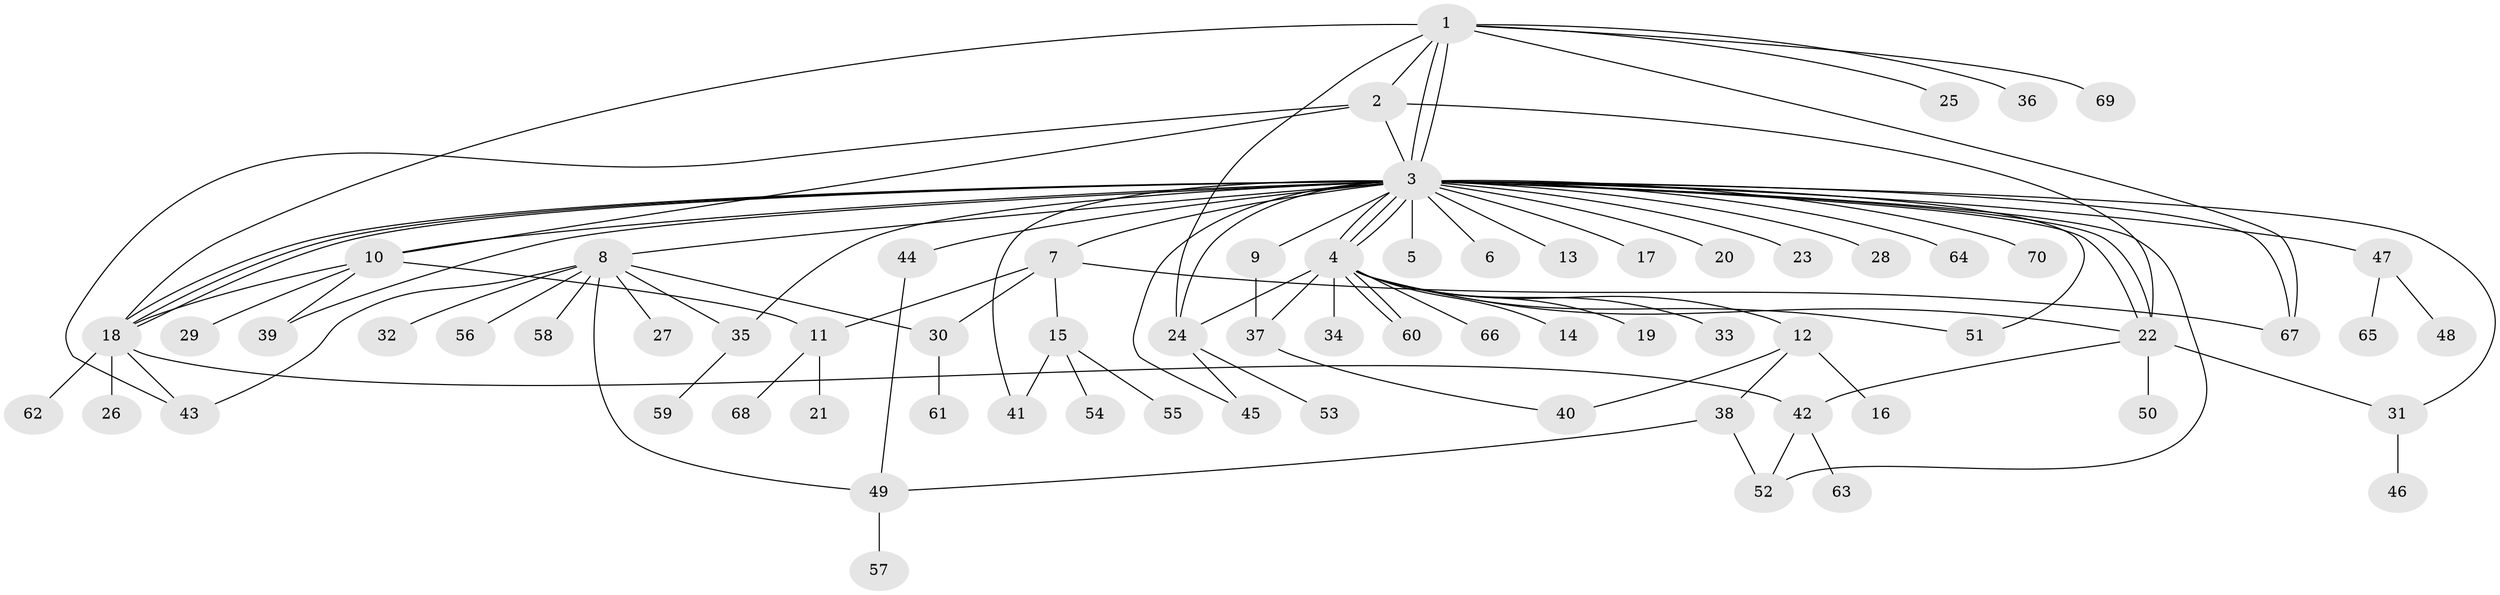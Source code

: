// coarse degree distribution, {11: 0.018518518518518517, 8: 0.05555555555555555, 31: 0.018518518518518517, 17: 0.018518518518518517, 1: 0.5370370370370371, 5: 0.05555555555555555, 3: 0.12962962962962962, 2: 0.16666666666666666}
// Generated by graph-tools (version 1.1) at 2025/41/03/06/25 10:41:47]
// undirected, 70 vertices, 103 edges
graph export_dot {
graph [start="1"]
  node [color=gray90,style=filled];
  1;
  2;
  3;
  4;
  5;
  6;
  7;
  8;
  9;
  10;
  11;
  12;
  13;
  14;
  15;
  16;
  17;
  18;
  19;
  20;
  21;
  22;
  23;
  24;
  25;
  26;
  27;
  28;
  29;
  30;
  31;
  32;
  33;
  34;
  35;
  36;
  37;
  38;
  39;
  40;
  41;
  42;
  43;
  44;
  45;
  46;
  47;
  48;
  49;
  50;
  51;
  52;
  53;
  54;
  55;
  56;
  57;
  58;
  59;
  60;
  61;
  62;
  63;
  64;
  65;
  66;
  67;
  68;
  69;
  70;
  1 -- 2;
  1 -- 3;
  1 -- 3;
  1 -- 18;
  1 -- 24;
  1 -- 25;
  1 -- 36;
  1 -- 67;
  1 -- 69;
  2 -- 3;
  2 -- 10;
  2 -- 22;
  2 -- 43;
  3 -- 4;
  3 -- 4;
  3 -- 4;
  3 -- 5;
  3 -- 6;
  3 -- 7;
  3 -- 8;
  3 -- 9;
  3 -- 10;
  3 -- 13;
  3 -- 17;
  3 -- 18;
  3 -- 18;
  3 -- 18;
  3 -- 20;
  3 -- 22;
  3 -- 22;
  3 -- 23;
  3 -- 24;
  3 -- 28;
  3 -- 31;
  3 -- 35;
  3 -- 39;
  3 -- 41;
  3 -- 44;
  3 -- 45;
  3 -- 47;
  3 -- 51;
  3 -- 52;
  3 -- 64;
  3 -- 67;
  3 -- 70;
  4 -- 12;
  4 -- 14;
  4 -- 19;
  4 -- 22;
  4 -- 24;
  4 -- 33;
  4 -- 34;
  4 -- 37;
  4 -- 51;
  4 -- 60;
  4 -- 60;
  4 -- 66;
  7 -- 11;
  7 -- 15;
  7 -- 30;
  7 -- 67;
  8 -- 27;
  8 -- 30;
  8 -- 32;
  8 -- 35;
  8 -- 43;
  8 -- 49;
  8 -- 56;
  8 -- 58;
  9 -- 37;
  10 -- 11;
  10 -- 18;
  10 -- 29;
  10 -- 39;
  11 -- 21;
  11 -- 68;
  12 -- 16;
  12 -- 38;
  12 -- 40;
  15 -- 41;
  15 -- 54;
  15 -- 55;
  18 -- 26;
  18 -- 42;
  18 -- 43;
  18 -- 62;
  22 -- 31;
  22 -- 42;
  22 -- 50;
  24 -- 45;
  24 -- 53;
  30 -- 61;
  31 -- 46;
  35 -- 59;
  37 -- 40;
  38 -- 49;
  38 -- 52;
  42 -- 52;
  42 -- 63;
  44 -- 49;
  47 -- 48;
  47 -- 65;
  49 -- 57;
}
